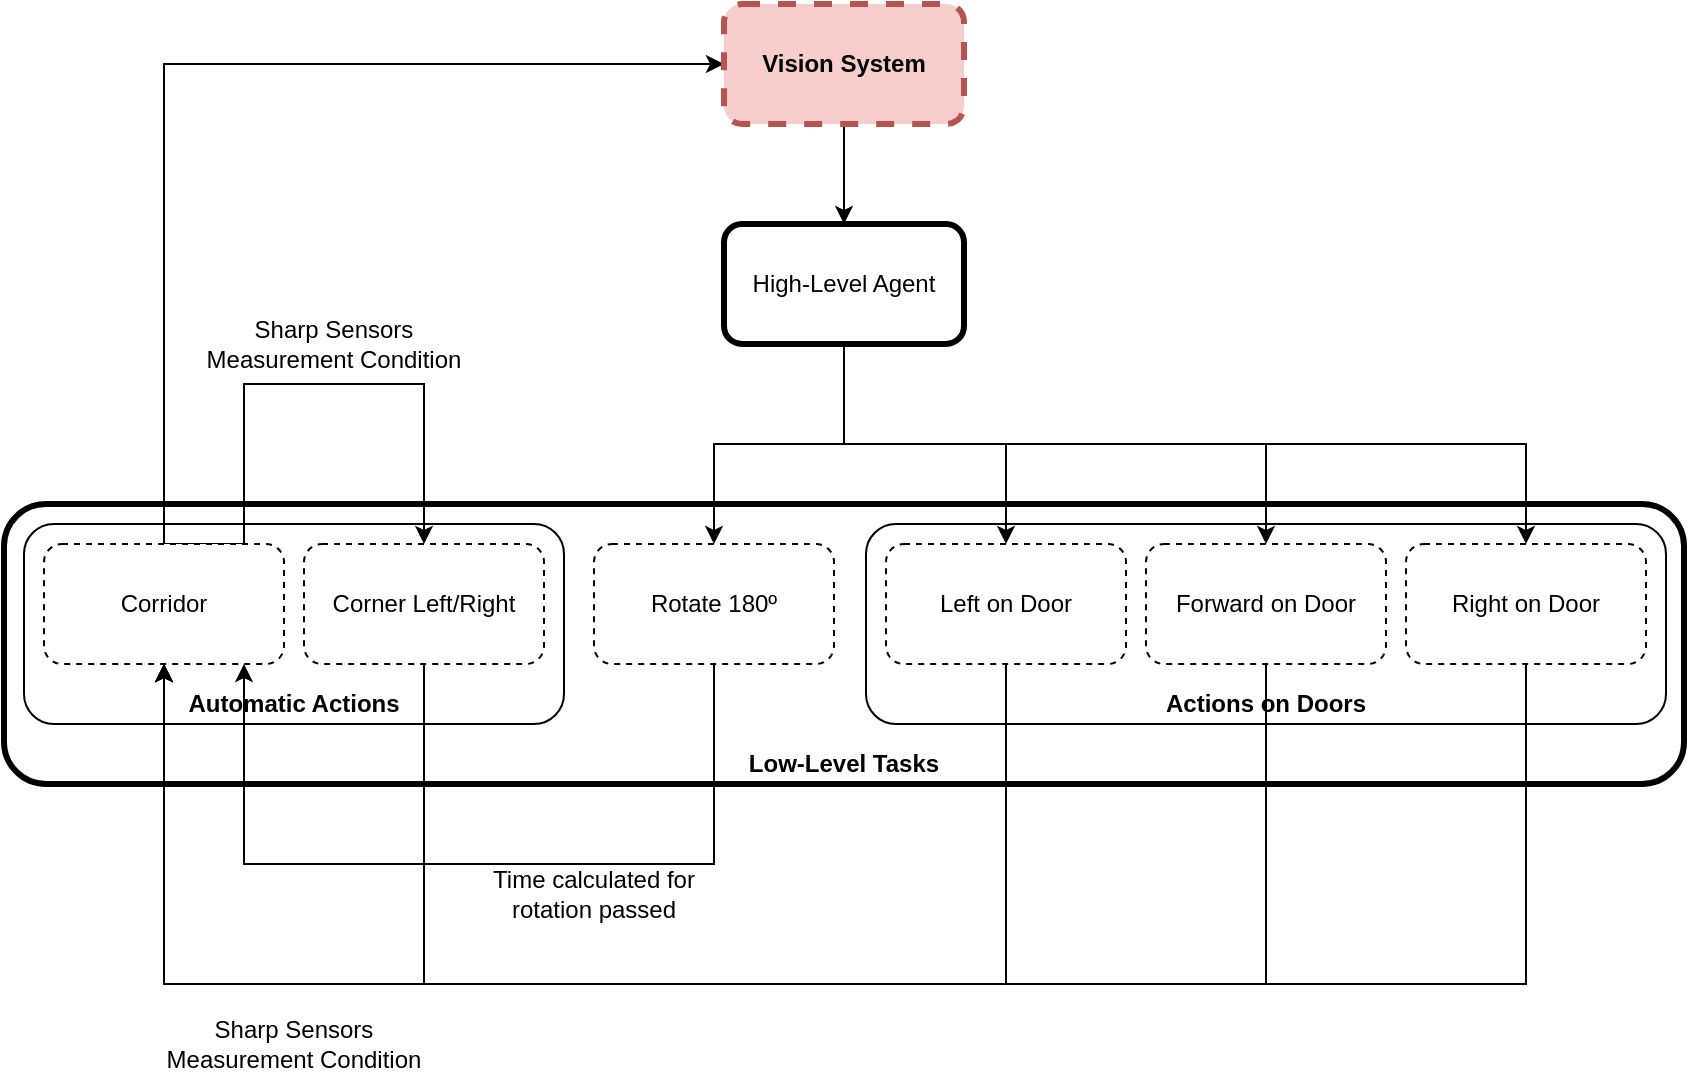 <mxfile version="14.8.4" type="device"><diagram id="jlz_dE6AVTmLJ7NOVqmQ" name="Page-1"><mxGraphModel dx="2062" dy="1112" grid="1" gridSize="10" guides="1" tooltips="1" connect="1" arrows="1" fold="1" page="1" pageScale="1" pageWidth="850" pageHeight="1100" math="0" shadow="0"><root><mxCell id="0"/><mxCell id="1" parent="0"/><mxCell id="tOh2RxcQIaO7tPV7Eyr--12" value="" style="rounded=1;whiteSpace=wrap;html=1;strokeWidth=3;" vertex="1" parent="1"><mxGeometry x="10" y="420" width="840" height="140" as="geometry"/></mxCell><mxCell id="tOh2RxcQIaO7tPV7Eyr--10" value="" style="rounded=1;whiteSpace=wrap;html=1;strokeWidth=1;" vertex="1" parent="1"><mxGeometry x="441" y="430" width="400" height="100" as="geometry"/></mxCell><mxCell id="tOh2RxcQIaO7tPV7Eyr--8" value="" style="rounded=1;whiteSpace=wrap;html=1;strokeWidth=1;" vertex="1" parent="1"><mxGeometry x="20" y="430" width="270" height="100" as="geometry"/></mxCell><mxCell id="tOh2RxcQIaO7tPV7Eyr--24" style="edgeStyle=orthogonalEdgeStyle;rounded=0;orthogonalLoop=1;jettySize=auto;html=1;exitX=0.5;exitY=0;exitDx=0;exitDy=0;entryX=0;entryY=0.5;entryDx=0;entryDy=0;" edge="1" parent="1" source="tOh2RxcQIaO7tPV7Eyr--1" target="tOh2RxcQIaO7tPV7Eyr--18"><mxGeometry relative="1" as="geometry"/></mxCell><mxCell id="tOh2RxcQIaO7tPV7Eyr--27" style="edgeStyle=orthogonalEdgeStyle;rounded=0;orthogonalLoop=1;jettySize=auto;html=1;exitX=0.5;exitY=0;exitDx=0;exitDy=0;entryX=0.5;entryY=0;entryDx=0;entryDy=0;" edge="1" parent="1" source="tOh2RxcQIaO7tPV7Eyr--1" target="tOh2RxcQIaO7tPV7Eyr--2"><mxGeometry relative="1" as="geometry"><Array as="points"><mxPoint x="130" y="440"/><mxPoint x="130" y="360"/><mxPoint x="220" y="360"/></Array></mxGeometry></mxCell><mxCell id="tOh2RxcQIaO7tPV7Eyr--1" value="Corridor&lt;span style=&quot;white-space: pre&quot;&gt;&lt;/span&gt;" style="rounded=1;whiteSpace=wrap;html=1;dashed=1;" vertex="1" parent="1"><mxGeometry x="30" y="440" width="120" height="60" as="geometry"/></mxCell><mxCell id="tOh2RxcQIaO7tPV7Eyr--34" style="edgeStyle=orthogonalEdgeStyle;rounded=0;orthogonalLoop=1;jettySize=auto;html=1;exitX=0.5;exitY=1;exitDx=0;exitDy=0;entryX=0.5;entryY=1;entryDx=0;entryDy=0;" edge="1" parent="1" source="tOh2RxcQIaO7tPV7Eyr--2" target="tOh2RxcQIaO7tPV7Eyr--1"><mxGeometry relative="1" as="geometry"><Array as="points"><mxPoint x="220" y="660"/><mxPoint x="90" y="660"/></Array></mxGeometry></mxCell><mxCell id="tOh2RxcQIaO7tPV7Eyr--2" value="Corner Left/Right" style="rounded=1;whiteSpace=wrap;html=1;dashed=1;" vertex="1" parent="1"><mxGeometry x="160" y="440" width="120" height="60" as="geometry"/></mxCell><mxCell id="tOh2RxcQIaO7tPV7Eyr--38" style="edgeStyle=orthogonalEdgeStyle;rounded=0;orthogonalLoop=1;jettySize=auto;html=1;exitX=0.5;exitY=1;exitDx=0;exitDy=0;entryX=0.5;entryY=1;entryDx=0;entryDy=0;" edge="1" parent="1" source="tOh2RxcQIaO7tPV7Eyr--3" target="tOh2RxcQIaO7tPV7Eyr--1"><mxGeometry relative="1" as="geometry"><Array as="points"><mxPoint x="511" y="660"/><mxPoint x="90" y="660"/></Array></mxGeometry></mxCell><mxCell id="tOh2RxcQIaO7tPV7Eyr--3" value="Left on Door" style="rounded=1;whiteSpace=wrap;html=1;dashed=1;" vertex="1" parent="1"><mxGeometry x="451" y="440" width="120" height="60" as="geometry"/></mxCell><mxCell id="tOh2RxcQIaO7tPV7Eyr--31" style="edgeStyle=orthogonalEdgeStyle;rounded=0;orthogonalLoop=1;jettySize=auto;html=1;exitX=0.5;exitY=1;exitDx=0;exitDy=0;entryX=0.5;entryY=1;entryDx=0;entryDy=0;" edge="1" parent="1" source="tOh2RxcQIaO7tPV7Eyr--4" target="tOh2RxcQIaO7tPV7Eyr--1"><mxGeometry relative="1" as="geometry"><Array as="points"><mxPoint x="641" y="660"/><mxPoint x="90" y="660"/></Array></mxGeometry></mxCell><mxCell id="tOh2RxcQIaO7tPV7Eyr--4" value="Forward on Door" style="rounded=1;whiteSpace=wrap;html=1;dashed=1;" vertex="1" parent="1"><mxGeometry x="581" y="440" width="120" height="60" as="geometry"/></mxCell><mxCell id="tOh2RxcQIaO7tPV7Eyr--32" style="edgeStyle=orthogonalEdgeStyle;rounded=0;orthogonalLoop=1;jettySize=auto;html=1;exitX=0.5;exitY=1;exitDx=0;exitDy=0;entryX=0.5;entryY=1;entryDx=0;entryDy=0;" edge="1" parent="1" source="tOh2RxcQIaO7tPV7Eyr--5" target="tOh2RxcQIaO7tPV7Eyr--1"><mxGeometry relative="1" as="geometry"><Array as="points"><mxPoint x="771" y="660"/><mxPoint x="90" y="660"/></Array></mxGeometry></mxCell><mxCell id="tOh2RxcQIaO7tPV7Eyr--5" value="Right on Door" style="rounded=1;whiteSpace=wrap;html=1;dashed=1;" vertex="1" parent="1"><mxGeometry x="711" y="440" width="120" height="60" as="geometry"/></mxCell><mxCell id="tOh2RxcQIaO7tPV7Eyr--36" style="edgeStyle=orthogonalEdgeStyle;rounded=0;orthogonalLoop=1;jettySize=auto;html=1;exitX=0.5;exitY=1;exitDx=0;exitDy=0;" edge="1" parent="1" source="tOh2RxcQIaO7tPV7Eyr--6"><mxGeometry relative="1" as="geometry"><mxPoint x="130" y="500" as="targetPoint"/><Array as="points"><mxPoint x="365" y="600"/><mxPoint x="130" y="600"/></Array></mxGeometry></mxCell><mxCell id="tOh2RxcQIaO7tPV7Eyr--6" value="Rotate 180º" style="rounded=1;whiteSpace=wrap;html=1;dashed=1;" vertex="1" parent="1"><mxGeometry x="305" y="440" width="120" height="60" as="geometry"/></mxCell><mxCell id="tOh2RxcQIaO7tPV7Eyr--19" style="edgeStyle=orthogonalEdgeStyle;rounded=0;orthogonalLoop=1;jettySize=auto;html=1;exitX=0.5;exitY=1;exitDx=0;exitDy=0;" edge="1" parent="1" source="tOh2RxcQIaO7tPV7Eyr--7" target="tOh2RxcQIaO7tPV7Eyr--6"><mxGeometry relative="1" as="geometry"/></mxCell><mxCell id="tOh2RxcQIaO7tPV7Eyr--20" style="edgeStyle=orthogonalEdgeStyle;rounded=0;orthogonalLoop=1;jettySize=auto;html=1;exitX=0.5;exitY=1;exitDx=0;exitDy=0;entryX=0.5;entryY=0;entryDx=0;entryDy=0;" edge="1" parent="1" source="tOh2RxcQIaO7tPV7Eyr--7" target="tOh2RxcQIaO7tPV7Eyr--3"><mxGeometry relative="1" as="geometry"/></mxCell><mxCell id="tOh2RxcQIaO7tPV7Eyr--21" style="edgeStyle=orthogonalEdgeStyle;rounded=0;orthogonalLoop=1;jettySize=auto;html=1;exitX=0.5;exitY=1;exitDx=0;exitDy=0;entryX=0.5;entryY=0;entryDx=0;entryDy=0;" edge="1" parent="1" source="tOh2RxcQIaO7tPV7Eyr--7" target="tOh2RxcQIaO7tPV7Eyr--4"><mxGeometry relative="1" as="geometry"/></mxCell><mxCell id="tOh2RxcQIaO7tPV7Eyr--22" style="edgeStyle=orthogonalEdgeStyle;rounded=0;orthogonalLoop=1;jettySize=auto;html=1;exitX=0.5;exitY=1;exitDx=0;exitDy=0;entryX=0.5;entryY=0;entryDx=0;entryDy=0;" edge="1" parent="1" source="tOh2RxcQIaO7tPV7Eyr--7" target="tOh2RxcQIaO7tPV7Eyr--5"><mxGeometry relative="1" as="geometry"/></mxCell><mxCell id="tOh2RxcQIaO7tPV7Eyr--7" value="&lt;font style=&quot;font-size: 12px&quot;&gt;High-Level Agent&lt;/font&gt;" style="rounded=1;whiteSpace=wrap;html=1;strokeWidth=3;" vertex="1" parent="1"><mxGeometry x="370" y="280" width="120" height="60" as="geometry"/></mxCell><mxCell id="tOh2RxcQIaO7tPV7Eyr--9" value="&lt;b&gt;Automatic Actions&lt;/b&gt;" style="text;html=1;strokeColor=none;fillColor=none;align=center;verticalAlign=middle;whiteSpace=wrap;rounded=0;" vertex="1" parent="1"><mxGeometry x="90" y="510" width="130" height="20" as="geometry"/></mxCell><mxCell id="tOh2RxcQIaO7tPV7Eyr--11" value="&lt;b&gt;Actions on Doors&lt;br&gt;&lt;/b&gt;" style="text;html=1;strokeColor=none;fillColor=none;align=center;verticalAlign=middle;whiteSpace=wrap;rounded=0;" vertex="1" parent="1"><mxGeometry x="576" y="510" width="130" height="20" as="geometry"/></mxCell><mxCell id="tOh2RxcQIaO7tPV7Eyr--13" value="&lt;b&gt;Low-Level Tasks&lt;br&gt;&lt;/b&gt;" style="text;html=1;strokeColor=none;fillColor=none;align=center;verticalAlign=middle;whiteSpace=wrap;rounded=0;" vertex="1" parent="1"><mxGeometry x="365" y="540" width="130" height="20" as="geometry"/></mxCell><mxCell id="tOh2RxcQIaO7tPV7Eyr--23" style="edgeStyle=orthogonalEdgeStyle;rounded=0;orthogonalLoop=1;jettySize=auto;html=1;exitX=0.5;exitY=1;exitDx=0;exitDy=0;entryX=0.5;entryY=0;entryDx=0;entryDy=0;" edge="1" parent="1" source="tOh2RxcQIaO7tPV7Eyr--18" target="tOh2RxcQIaO7tPV7Eyr--7"><mxGeometry relative="1" as="geometry"/></mxCell><mxCell id="tOh2RxcQIaO7tPV7Eyr--18" value="&lt;b&gt;Vision System&lt;/b&gt;" style="rounded=1;whiteSpace=wrap;html=1;dashed=1;strokeWidth=3;fillColor=#f8cecc;strokeColor=#b85450;" vertex="1" parent="1"><mxGeometry x="370" y="170" width="120" height="60" as="geometry"/></mxCell><mxCell id="tOh2RxcQIaO7tPV7Eyr--28" value="&lt;div&gt;Sharp Sensors Measurement Condition&lt;/div&gt;" style="text;html=1;strokeColor=none;fillColor=none;align=center;verticalAlign=middle;whiteSpace=wrap;rounded=0;" vertex="1" parent="1"><mxGeometry x="110" y="330" width="130" height="20" as="geometry"/></mxCell><mxCell id="tOh2RxcQIaO7tPV7Eyr--35" value="&lt;div&gt;Sharp Sensors Measurement Condition&lt;/div&gt;" style="text;html=1;strokeColor=none;fillColor=none;align=center;verticalAlign=middle;whiteSpace=wrap;rounded=0;" vertex="1" parent="1"><mxGeometry x="90" y="680" width="130" height="20" as="geometry"/></mxCell><mxCell id="tOh2RxcQIaO7tPV7Eyr--37" value="&lt;div&gt;Time calculated for rotation passed&lt;br&gt;&lt;/div&gt;" style="text;html=1;strokeColor=none;fillColor=none;align=center;verticalAlign=middle;whiteSpace=wrap;rounded=0;" vertex="1" parent="1"><mxGeometry x="240" y="605" width="130" height="20" as="geometry"/></mxCell></root></mxGraphModel></diagram></mxfile>